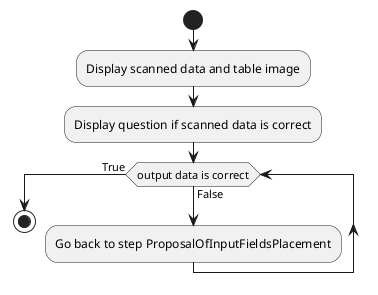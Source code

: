 @startuml
'https://plantuml.com/activity-diagram-beta

start
:Display scanned data and table image;
:Display question if scanned data is correct;

while (output data is correct) is (False)
    :Go back to step ProposalOfInputFieldsPlacement;
endwhile (True)
stop

@enduml

